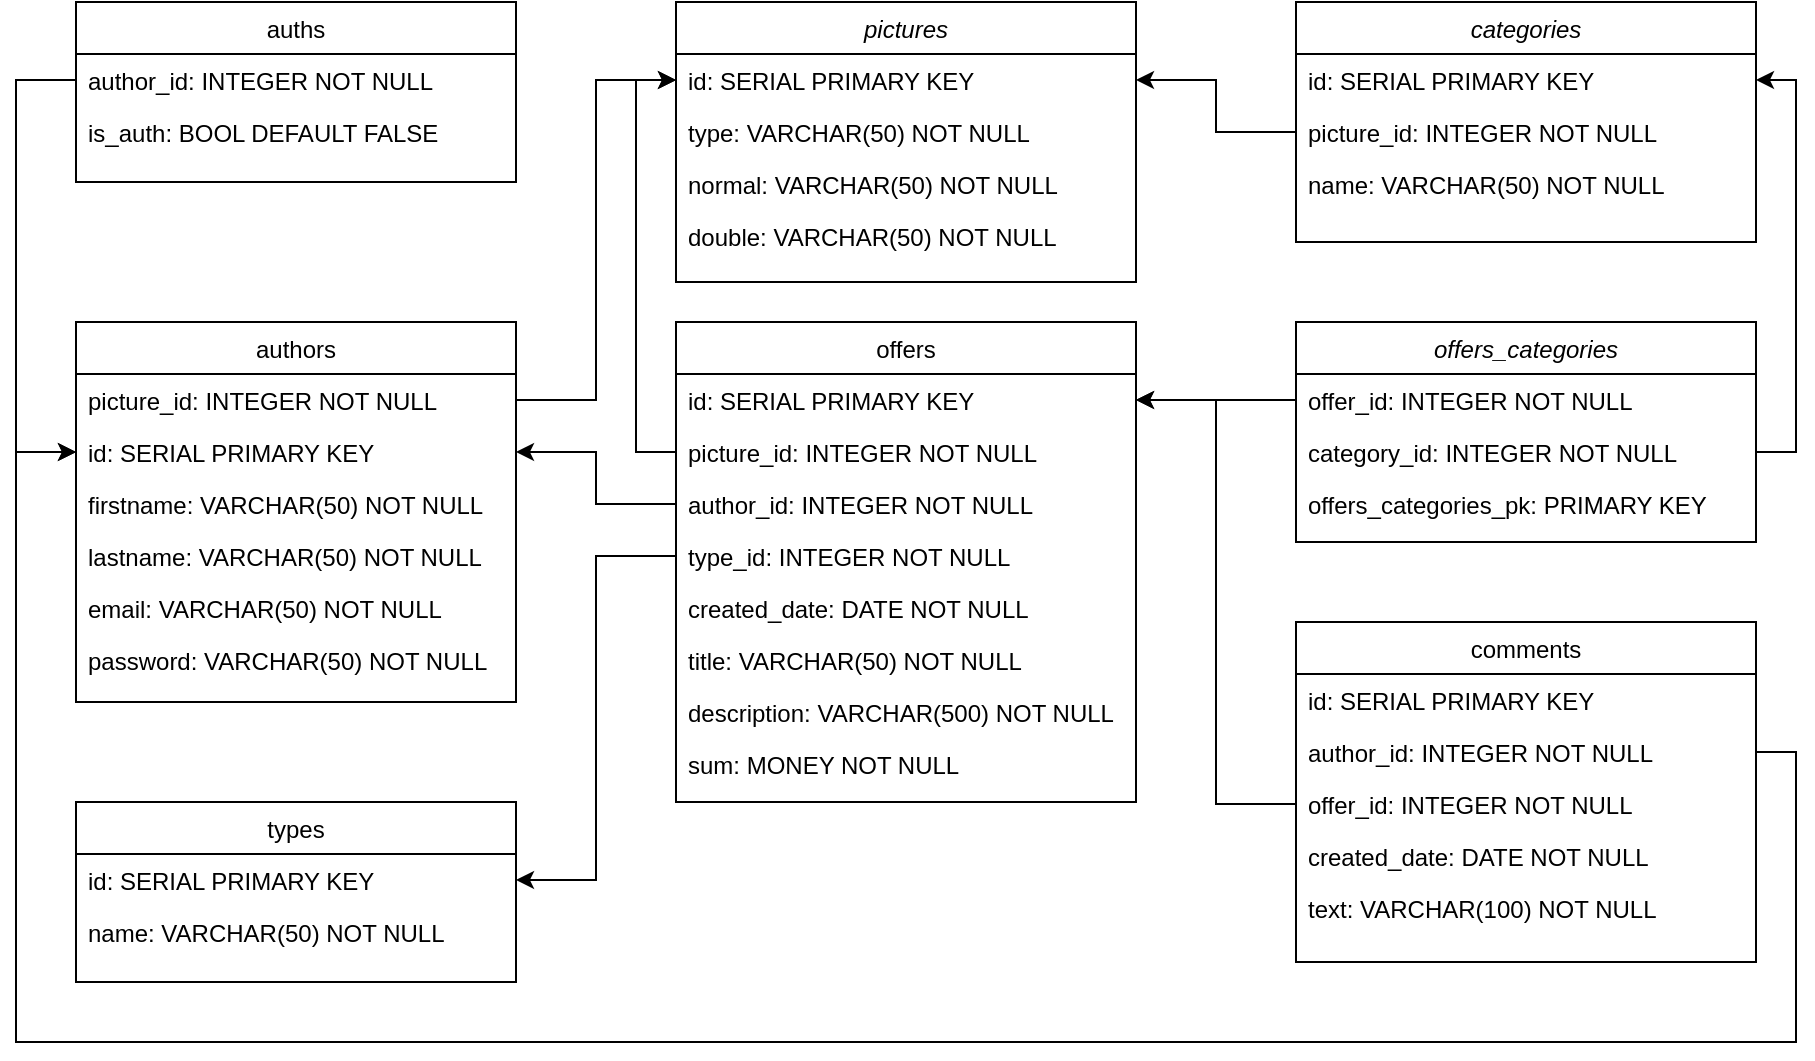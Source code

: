 <mxfile version="13.7.7" type="device"><diagram id="C5RBs43oDa-KdzZeNtuy" name="Page-1"><mxGraphModel dx="1972" dy="754" grid="1" gridSize="10" guides="1" tooltips="1" connect="1" arrows="1" fold="1" page="1" pageScale="1" pageWidth="827" pageHeight="1169" math="0" shadow="0"><root><mxCell id="WIyWlLk6GJQsqaUBKTNV-0"/><mxCell id="WIyWlLk6GJQsqaUBKTNV-1" parent="WIyWlLk6GJQsqaUBKTNV-0"/><mxCell id="sIBZP6ed0q-M89DWAa-X-18" style="edgeStyle=orthogonalEdgeStyle;rounded=0;orthogonalLoop=1;jettySize=auto;html=1;exitX=1;exitY=0.5;exitDx=0;exitDy=0;entryX=1;entryY=0.5;entryDx=0;entryDy=0;startArrow=classic;startFill=1;endArrow=none;endFill=0;" parent="WIyWlLk6GJQsqaUBKTNV-1" source="zkfFHV4jXpPFQw0GAbJ--1" target="sIBZP6ed0q-M89DWAa-X-8" edge="1"><mxGeometry relative="1" as="geometry"><Array as="points"><mxPoint x="520" y="339"/><mxPoint x="520" y="525"/></Array></mxGeometry></mxCell><mxCell id="sIBZP6ed0q-M89DWAa-X-6" value="offers_categories" style="swimlane;fontStyle=2;align=center;verticalAlign=top;childLayout=stackLayout;horizontal=1;startSize=26;horizontalStack=0;resizeParent=1;resizeLast=0;collapsible=1;marginBottom=0;rounded=0;shadow=0;strokeWidth=1;" parent="WIyWlLk6GJQsqaUBKTNV-1" vertex="1"><mxGeometry x="270" y="460" width="230" height="110" as="geometry"><mxRectangle x="230" y="140" width="160" height="26" as="alternateBounds"/></mxGeometry></mxCell><mxCell id="sIBZP6ed0q-M89DWAa-X-7" value="offer_id: INTEGER NOT NULL" style="text;align=left;verticalAlign=top;spacingLeft=4;spacingRight=4;overflow=hidden;rotatable=0;points=[[0,0.5],[1,0.5]];portConstraint=eastwest;" parent="sIBZP6ed0q-M89DWAa-X-6" vertex="1"><mxGeometry y="26" width="230" height="26" as="geometry"/></mxCell><mxCell id="sIBZP6ed0q-M89DWAa-X-8" value="category_id: INTEGER NOT NULL" style="text;align=left;verticalAlign=top;spacingLeft=4;spacingRight=4;overflow=hidden;rotatable=0;points=[[0,0.5],[1,0.5]];portConstraint=eastwest;rounded=0;shadow=0;html=0;" parent="sIBZP6ed0q-M89DWAa-X-6" vertex="1"><mxGeometry y="52" width="230" height="26" as="geometry"/></mxCell><mxCell id="sIBZP6ed0q-M89DWAa-X-10" value="offers_categories_pk: PRIMARY KEY" style="text;align=left;verticalAlign=top;spacingLeft=4;spacingRight=4;overflow=hidden;rotatable=0;points=[[0,0.5],[1,0.5]];portConstraint=eastwest;rounded=0;shadow=0;html=0;" parent="sIBZP6ed0q-M89DWAa-X-6" vertex="1"><mxGeometry y="78" width="230" height="26" as="geometry"/></mxCell><mxCell id="g_VxizveZhyzaIc0SWqr-21" style="edgeStyle=orthogonalEdgeStyle;rounded=0;orthogonalLoop=1;jettySize=auto;html=1;exitX=0;exitY=0.5;exitDx=0;exitDy=0;entryX=1;entryY=0.5;entryDx=0;entryDy=0;" parent="WIyWlLk6GJQsqaUBKTNV-1" source="sIBZP6ed0q-M89DWAa-X-7" target="g_VxizveZhyzaIc0SWqr-1" edge="1"><mxGeometry relative="1" as="geometry"/></mxCell><mxCell id="zkfFHV4jXpPFQw0GAbJ--0" value="categories" style="swimlane;fontStyle=2;align=center;verticalAlign=top;childLayout=stackLayout;horizontal=1;startSize=26;horizontalStack=0;resizeParent=1;resizeLast=0;collapsible=1;marginBottom=0;rounded=0;shadow=0;strokeWidth=1;" parent="WIyWlLk6GJQsqaUBKTNV-1" vertex="1"><mxGeometry x="270" y="300" width="230" height="120" as="geometry"><mxRectangle x="230" y="140" width="160" height="26" as="alternateBounds"/></mxGeometry></mxCell><mxCell id="zkfFHV4jXpPFQw0GAbJ--1" value="id: SERIAL PRIMARY KEY" style="text;align=left;verticalAlign=top;spacingLeft=4;spacingRight=4;overflow=hidden;rotatable=0;points=[[0,0.5],[1,0.5]];portConstraint=eastwest;" parent="zkfFHV4jXpPFQw0GAbJ--0" vertex="1"><mxGeometry y="26" width="230" height="26" as="geometry"/></mxCell><mxCell id="g_VxizveZhyzaIc0SWqr-19" value="picture_id: INTEGER NOT NULL" style="text;align=left;verticalAlign=top;spacingLeft=4;spacingRight=4;overflow=hidden;rotatable=0;points=[[0,0.5],[1,0.5]];portConstraint=eastwest;rounded=0;shadow=0;html=0;" parent="zkfFHV4jXpPFQw0GAbJ--0" vertex="1"><mxGeometry y="52" width="230" height="26" as="geometry"/></mxCell><mxCell id="zkfFHV4jXpPFQw0GAbJ--2" value="name: VARCHAR(50) NOT NULL" style="text;align=left;verticalAlign=top;spacingLeft=4;spacingRight=4;overflow=hidden;rotatable=0;points=[[0,0.5],[1,0.5]];portConstraint=eastwest;rounded=0;shadow=0;html=0;" parent="zkfFHV4jXpPFQw0GAbJ--0" vertex="1"><mxGeometry y="78" width="230" height="26" as="geometry"/></mxCell><mxCell id="g_VxizveZhyzaIc0SWqr-43" style="edgeStyle=orthogonalEdgeStyle;rounded=0;orthogonalLoop=1;jettySize=auto;html=1;exitX=1;exitY=0.5;exitDx=0;exitDy=0;endArrow=classic;endFill=1;entryX=0;entryY=0.5;entryDx=0;entryDy=0;" parent="WIyWlLk6GJQsqaUBKTNV-1" source="g_VxizveZhyzaIc0SWqr-12" target="g_VxizveZhyzaIc0SWqr-35" edge="1"><mxGeometry relative="1" as="geometry"><Array as="points"><mxPoint x="520" y="675"/><mxPoint x="520" y="820"/><mxPoint x="-370" y="820"/><mxPoint x="-370" y="525"/></Array></mxGeometry></mxCell><mxCell id="g_VxizveZhyzaIc0SWqr-10" value="comments" style="swimlane;fontStyle=0;align=center;verticalAlign=top;childLayout=stackLayout;horizontal=1;startSize=26;horizontalStack=0;resizeParent=1;resizeLast=0;collapsible=1;marginBottom=0;rounded=0;shadow=0;strokeWidth=1;" parent="WIyWlLk6GJQsqaUBKTNV-1" vertex="1"><mxGeometry x="270" y="610" width="230" height="170" as="geometry"><mxRectangle x="340" y="380" width="170" height="26" as="alternateBounds"/></mxGeometry></mxCell><mxCell id="g_VxizveZhyzaIc0SWqr-11" value="id: SERIAL PRIMARY KEY" style="text;align=left;verticalAlign=top;spacingLeft=4;spacingRight=4;overflow=hidden;rotatable=0;points=[[0,0.5],[1,0.5]];portConstraint=eastwest;" parent="g_VxizveZhyzaIc0SWqr-10" vertex="1"><mxGeometry y="26" width="230" height="26" as="geometry"/></mxCell><mxCell id="g_VxizveZhyzaIc0SWqr-12" value="author_id: INTEGER NOT NULL" style="text;align=left;verticalAlign=top;spacingLeft=4;spacingRight=4;overflow=hidden;rotatable=0;points=[[0,0.5],[1,0.5]];portConstraint=eastwest;" parent="g_VxizveZhyzaIc0SWqr-10" vertex="1"><mxGeometry y="52" width="230" height="26" as="geometry"/></mxCell><mxCell id="g_VxizveZhyzaIc0SWqr-13" value="offer_id: INTEGER NOT NULL" style="text;align=left;verticalAlign=top;spacingLeft=4;spacingRight=4;overflow=hidden;rotatable=0;points=[[0,0.5],[1,0.5]];portConstraint=eastwest;" parent="g_VxizveZhyzaIc0SWqr-10" vertex="1"><mxGeometry y="78" width="230" height="26" as="geometry"/></mxCell><mxCell id="g_VxizveZhyzaIc0SWqr-15" value="created_date: DATE NOT NULL" style="text;align=left;verticalAlign=top;spacingLeft=4;spacingRight=4;overflow=hidden;rotatable=0;points=[[0,0.5],[1,0.5]];portConstraint=eastwest;rounded=0;shadow=0;html=0;" parent="g_VxizveZhyzaIc0SWqr-10" vertex="1"><mxGeometry y="104" width="230" height="26" as="geometry"/></mxCell><mxCell id="g_VxizveZhyzaIc0SWqr-16" value="text: VARCHAR(100) NOT NULL" style="text;align=left;verticalAlign=top;spacingLeft=4;spacingRight=4;overflow=hidden;rotatable=0;points=[[0,0.5],[1,0.5]];portConstraint=eastwest;" parent="g_VxizveZhyzaIc0SWqr-10" vertex="1"><mxGeometry y="130" width="230" height="26" as="geometry"/></mxCell><mxCell id="g_VxizveZhyzaIc0SWqr-0" value="offers" style="swimlane;fontStyle=0;align=center;verticalAlign=top;childLayout=stackLayout;horizontal=1;startSize=26;horizontalStack=0;resizeParent=1;resizeLast=0;collapsible=1;marginBottom=0;rounded=0;shadow=0;strokeWidth=1;" parent="WIyWlLk6GJQsqaUBKTNV-1" vertex="1"><mxGeometry x="-40" y="460" width="230" height="240" as="geometry"><mxRectangle x="340" y="380" width="170" height="26" as="alternateBounds"/></mxGeometry></mxCell><mxCell id="g_VxizveZhyzaIc0SWqr-1" value="id: SERIAL PRIMARY KEY" style="text;align=left;verticalAlign=top;spacingLeft=4;spacingRight=4;overflow=hidden;rotatable=0;points=[[0,0.5],[1,0.5]];portConstraint=eastwest;" parent="g_VxizveZhyzaIc0SWqr-0" vertex="1"><mxGeometry y="26" width="230" height="26" as="geometry"/></mxCell><mxCell id="g_VxizveZhyzaIc0SWqr-5" value="picture_id: INTEGER NOT NULL" style="text;align=left;verticalAlign=top;spacingLeft=4;spacingRight=4;overflow=hidden;rotatable=0;points=[[0,0.5],[1,0.5]];portConstraint=eastwest;" parent="g_VxizveZhyzaIc0SWqr-0" vertex="1"><mxGeometry y="52" width="230" height="26" as="geometry"/></mxCell><mxCell id="g_VxizveZhyzaIc0SWqr-7" value="author_id: INTEGER NOT NULL" style="text;align=left;verticalAlign=top;spacingLeft=4;spacingRight=4;overflow=hidden;rotatable=0;points=[[0,0.5],[1,0.5]];portConstraint=eastwest;" parent="g_VxizveZhyzaIc0SWqr-0" vertex="1"><mxGeometry y="78" width="230" height="26" as="geometry"/></mxCell><mxCell id="g_VxizveZhyzaIc0SWqr-4" value="type_id: INTEGER NOT NULL" style="text;align=left;verticalAlign=top;spacingLeft=4;spacingRight=4;overflow=hidden;rotatable=0;points=[[0,0.5],[1,0.5]];portConstraint=eastwest;" parent="g_VxizveZhyzaIc0SWqr-0" vertex="1"><mxGeometry y="104" width="230" height="26" as="geometry"/></mxCell><mxCell id="g_VxizveZhyzaIc0SWqr-6" value="created_date: DATE NOT NULL" style="text;align=left;verticalAlign=top;spacingLeft=4;spacingRight=4;overflow=hidden;rotatable=0;points=[[0,0.5],[1,0.5]];portConstraint=eastwest;rounded=0;shadow=0;html=0;" parent="g_VxizveZhyzaIc0SWqr-0" vertex="1"><mxGeometry y="130" width="230" height="26" as="geometry"/></mxCell><mxCell id="g_VxizveZhyzaIc0SWqr-2" value="title: VARCHAR(50) NOT NULL" style="text;align=left;verticalAlign=top;spacingLeft=4;spacingRight=4;overflow=hidden;rotatable=0;points=[[0,0.5],[1,0.5]];portConstraint=eastwest;" parent="g_VxizveZhyzaIc0SWqr-0" vertex="1"><mxGeometry y="156" width="230" height="26" as="geometry"/></mxCell><mxCell id="g_VxizveZhyzaIc0SWqr-3" value="description: VARCHAR(500) NOT NULL" style="text;align=left;verticalAlign=top;spacingLeft=4;spacingRight=4;overflow=hidden;rotatable=0;points=[[0,0.5],[1,0.5]];portConstraint=eastwest;" parent="g_VxizveZhyzaIc0SWqr-0" vertex="1"><mxGeometry y="182" width="230" height="26" as="geometry"/></mxCell><mxCell id="g_VxizveZhyzaIc0SWqr-9" value="sum: MONEY NOT NULL" style="text;align=left;verticalAlign=top;spacingLeft=4;spacingRight=4;overflow=hidden;rotatable=0;points=[[0,0.5],[1,0.5]];portConstraint=eastwest;" parent="g_VxizveZhyzaIc0SWqr-0" vertex="1"><mxGeometry y="208" width="230" height="26" as="geometry"/></mxCell><mxCell id="g_VxizveZhyzaIc0SWqr-27" style="edgeStyle=orthogonalEdgeStyle;rounded=0;orthogonalLoop=1;jettySize=auto;html=1;exitX=0;exitY=0.5;exitDx=0;exitDy=0;entryX=1;entryY=0.5;entryDx=0;entryDy=0;endArrow=classic;endFill=1;" parent="WIyWlLk6GJQsqaUBKTNV-1" source="g_VxizveZhyzaIc0SWqr-19" target="g_VxizveZhyzaIc0SWqr-24" edge="1"><mxGeometry relative="1" as="geometry"/></mxCell><mxCell id="g_VxizveZhyzaIc0SWqr-42" style="edgeStyle=orthogonalEdgeStyle;rounded=0;orthogonalLoop=1;jettySize=auto;html=1;entryX=1;entryY=0.5;entryDx=0;entryDy=0;endArrow=classic;endFill=1;" parent="WIyWlLk6GJQsqaUBKTNV-1" source="g_VxizveZhyzaIc0SWqr-7" target="g_VxizveZhyzaIc0SWqr-35" edge="1"><mxGeometry relative="1" as="geometry"/></mxCell><mxCell id="g_VxizveZhyzaIc0SWqr-34" value="authors" style="swimlane;fontStyle=0;align=center;verticalAlign=top;childLayout=stackLayout;horizontal=1;startSize=26;horizontalStack=0;resizeParent=1;resizeLast=0;collapsible=1;marginBottom=0;rounded=0;shadow=0;strokeWidth=1;" parent="WIyWlLk6GJQsqaUBKTNV-1" vertex="1"><mxGeometry x="-340" y="460" width="220" height="190" as="geometry"><mxRectangle x="340" y="380" width="170" height="26" as="alternateBounds"/></mxGeometry></mxCell><mxCell id="g_VxizveZhyzaIc0SWqr-40" value="picture_id: INTEGER NOT NULL" style="text;align=left;verticalAlign=top;spacingLeft=4;spacingRight=4;overflow=hidden;rotatable=0;points=[[0,0.5],[1,0.5]];portConstraint=eastwest;" parent="g_VxizveZhyzaIc0SWqr-34" vertex="1"><mxGeometry y="26" width="220" height="26" as="geometry"/></mxCell><mxCell id="g_VxizveZhyzaIc0SWqr-35" value="id: SERIAL PRIMARY KEY" style="text;align=left;verticalAlign=top;spacingLeft=4;spacingRight=4;overflow=hidden;rotatable=0;points=[[0,0.5],[1,0.5]];portConstraint=eastwest;" parent="g_VxizveZhyzaIc0SWqr-34" vertex="1"><mxGeometry y="52" width="220" height="26" as="geometry"/></mxCell><mxCell id="g_VxizveZhyzaIc0SWqr-36" value="firstname: VARCHAR(50) NOT NULL" style="text;align=left;verticalAlign=top;spacingLeft=4;spacingRight=4;overflow=hidden;rotatable=0;points=[[0,0.5],[1,0.5]];portConstraint=eastwest;" parent="g_VxizveZhyzaIc0SWqr-34" vertex="1"><mxGeometry y="78" width="220" height="26" as="geometry"/></mxCell><mxCell id="g_VxizveZhyzaIc0SWqr-37" value="lastname: VARCHAR(50) NOT NULL" style="text;align=left;verticalAlign=top;spacingLeft=4;spacingRight=4;overflow=hidden;rotatable=0;points=[[0,0.5],[1,0.5]];portConstraint=eastwest;" parent="g_VxizveZhyzaIc0SWqr-34" vertex="1"><mxGeometry y="104" width="220" height="26" as="geometry"/></mxCell><mxCell id="g_VxizveZhyzaIc0SWqr-38" value="email: VARCHAR(50) NOT NULL" style="text;align=left;verticalAlign=top;spacingLeft=4;spacingRight=4;overflow=hidden;rotatable=0;points=[[0,0.5],[1,0.5]];portConstraint=eastwest;" parent="g_VxizveZhyzaIc0SWqr-34" vertex="1"><mxGeometry y="130" width="220" height="26" as="geometry"/></mxCell><mxCell id="g_VxizveZhyzaIc0SWqr-39" value="password: VARCHAR(50) NOT NULL" style="text;align=left;verticalAlign=top;spacingLeft=4;spacingRight=4;overflow=hidden;rotatable=0;points=[[0,0.5],[1,0.5]];portConstraint=eastwest;" parent="g_VxizveZhyzaIc0SWqr-34" vertex="1"><mxGeometry y="156" width="220" height="26" as="geometry"/></mxCell><mxCell id="g_VxizveZhyzaIc0SWqr-53" value="types" style="swimlane;fontStyle=0;align=center;verticalAlign=top;childLayout=stackLayout;horizontal=1;startSize=26;horizontalStack=0;resizeParent=1;resizeLast=0;collapsible=1;marginBottom=0;rounded=0;shadow=0;strokeWidth=1;" parent="WIyWlLk6GJQsqaUBKTNV-1" vertex="1"><mxGeometry x="-340" y="700" width="220" height="90" as="geometry"><mxRectangle x="340" y="380" width="170" height="26" as="alternateBounds"/></mxGeometry></mxCell><mxCell id="g_VxizveZhyzaIc0SWqr-54" value="id: SERIAL PRIMARY KEY" style="text;align=left;verticalAlign=top;spacingLeft=4;spacingRight=4;overflow=hidden;rotatable=0;points=[[0,0.5],[1,0.5]];portConstraint=eastwest;" parent="g_VxizveZhyzaIc0SWqr-53" vertex="1"><mxGeometry y="26" width="220" height="26" as="geometry"/></mxCell><mxCell id="g_VxizveZhyzaIc0SWqr-56" value="name: VARCHAR(50) NOT NULL" style="text;align=left;verticalAlign=top;spacingLeft=4;spacingRight=4;overflow=hidden;rotatable=0;points=[[0,0.5],[1,0.5]];portConstraint=eastwest;" parent="g_VxizveZhyzaIc0SWqr-53" vertex="1"><mxGeometry y="52" width="220" height="26" as="geometry"/></mxCell><mxCell id="g_VxizveZhyzaIc0SWqr-60" style="edgeStyle=orthogonalEdgeStyle;rounded=0;orthogonalLoop=1;jettySize=auto;html=1;exitX=0;exitY=0.5;exitDx=0;exitDy=0;entryX=1;entryY=0.5;entryDx=0;entryDy=0;endArrow=classic;endFill=1;" parent="WIyWlLk6GJQsqaUBKTNV-1" source="g_VxizveZhyzaIc0SWqr-4" target="g_VxizveZhyzaIc0SWqr-54" edge="1"><mxGeometry relative="1" as="geometry"/></mxCell><mxCell id="g_VxizveZhyzaIc0SWqr-23" value="pictures" style="swimlane;fontStyle=2;align=center;verticalAlign=top;childLayout=stackLayout;horizontal=1;startSize=26;horizontalStack=0;resizeParent=1;resizeLast=0;collapsible=1;marginBottom=0;rounded=0;shadow=0;strokeWidth=1;" parent="WIyWlLk6GJQsqaUBKTNV-1" vertex="1"><mxGeometry x="-40" y="300" width="230" height="140" as="geometry"><mxRectangle x="230" y="140" width="160" height="26" as="alternateBounds"/></mxGeometry></mxCell><mxCell id="g_VxizveZhyzaIc0SWqr-24" value="id: SERIAL PRIMARY KEY" style="text;align=left;verticalAlign=top;spacingLeft=4;spacingRight=4;overflow=hidden;rotatable=0;points=[[0,0.5],[1,0.5]];portConstraint=eastwest;" parent="g_VxizveZhyzaIc0SWqr-23" vertex="1"><mxGeometry y="26" width="230" height="26" as="geometry"/></mxCell><mxCell id="4kwfS5H343qTB2eDe0qm-1" value="type: VARCHAR(50) NOT NULL" style="text;align=left;verticalAlign=top;spacingLeft=4;spacingRight=4;overflow=hidden;rotatable=0;points=[[0,0.5],[1,0.5]];portConstraint=eastwest;rounded=0;shadow=0;html=0;" vertex="1" parent="g_VxizveZhyzaIc0SWqr-23"><mxGeometry y="52" width="230" height="26" as="geometry"/></mxCell><mxCell id="g_VxizveZhyzaIc0SWqr-25" value="normal: VARCHAR(50) NOT NULL" style="text;align=left;verticalAlign=top;spacingLeft=4;spacingRight=4;overflow=hidden;rotatable=0;points=[[0,0.5],[1,0.5]];portConstraint=eastwest;rounded=0;shadow=0;html=0;" parent="g_VxizveZhyzaIc0SWqr-23" vertex="1"><mxGeometry y="78" width="230" height="26" as="geometry"/></mxCell><mxCell id="g_VxizveZhyzaIc0SWqr-26" value="double: VARCHAR(50) NOT NULL" style="text;align=left;verticalAlign=top;spacingLeft=4;spacingRight=4;overflow=hidden;rotatable=0;points=[[0,0.5],[1,0.5]];portConstraint=eastwest;rounded=0;shadow=0;html=0;" parent="g_VxizveZhyzaIc0SWqr-23" vertex="1"><mxGeometry y="104" width="230" height="26" as="geometry"/></mxCell><mxCell id="P1gC8TDI8OxRi6qdTshE-0" style="edgeStyle=orthogonalEdgeStyle;rounded=0;orthogonalLoop=1;jettySize=auto;html=1;exitX=0;exitY=0.5;exitDx=0;exitDy=0;entryX=0;entryY=0.5;entryDx=0;entryDy=0;" parent="WIyWlLk6GJQsqaUBKTNV-1" source="g_VxizveZhyzaIc0SWqr-5" target="g_VxizveZhyzaIc0SWqr-24" edge="1"><mxGeometry relative="1" as="geometry"/></mxCell><mxCell id="P1gC8TDI8OxRi6qdTshE-2" style="edgeStyle=orthogonalEdgeStyle;rounded=0;orthogonalLoop=1;jettySize=auto;html=1;entryX=1;entryY=0.5;entryDx=0;entryDy=0;endArrow=classic;endFill=1;" parent="WIyWlLk6GJQsqaUBKTNV-1" source="g_VxizveZhyzaIc0SWqr-13" target="g_VxizveZhyzaIc0SWqr-1" edge="1"><mxGeometry relative="1" as="geometry"/></mxCell><mxCell id="P1gC8TDI8OxRi6qdTshE-3" style="edgeStyle=orthogonalEdgeStyle;rounded=0;orthogonalLoop=1;jettySize=auto;html=1;entryX=0;entryY=0.5;entryDx=0;entryDy=0;endArrow=classic;endFill=1;" parent="WIyWlLk6GJQsqaUBKTNV-1" source="g_VxizveZhyzaIc0SWqr-40" target="g_VxizveZhyzaIc0SWqr-24" edge="1"><mxGeometry relative="1" as="geometry"/></mxCell><mxCell id="4kwfS5H343qTB2eDe0qm-2" value="auths" style="swimlane;fontStyle=0;align=center;verticalAlign=top;childLayout=stackLayout;horizontal=1;startSize=26;horizontalStack=0;resizeParent=1;resizeLast=0;collapsible=1;marginBottom=0;rounded=0;shadow=0;strokeWidth=1;" vertex="1" parent="WIyWlLk6GJQsqaUBKTNV-1"><mxGeometry x="-340" y="300" width="220" height="90" as="geometry"><mxRectangle x="340" y="380" width="170" height="26" as="alternateBounds"/></mxGeometry></mxCell><mxCell id="4kwfS5H343qTB2eDe0qm-3" value="author_id: INTEGER NOT NULL" style="text;align=left;verticalAlign=top;spacingLeft=4;spacingRight=4;overflow=hidden;rotatable=0;points=[[0,0.5],[1,0.5]];portConstraint=eastwest;" vertex="1" parent="4kwfS5H343qTB2eDe0qm-2"><mxGeometry y="26" width="220" height="26" as="geometry"/></mxCell><mxCell id="4kwfS5H343qTB2eDe0qm-4" value="is_auth: BOOL DEFAULT FALSE" style="text;align=left;verticalAlign=top;spacingLeft=4;spacingRight=4;overflow=hidden;rotatable=0;points=[[0,0.5],[1,0.5]];portConstraint=eastwest;" vertex="1" parent="4kwfS5H343qTB2eDe0qm-2"><mxGeometry y="52" width="220" height="26" as="geometry"/></mxCell><mxCell id="4kwfS5H343qTB2eDe0qm-5" style="edgeStyle=orthogonalEdgeStyle;rounded=0;orthogonalLoop=1;jettySize=auto;html=1;exitX=0;exitY=0.5;exitDx=0;exitDy=0;entryX=0;entryY=0.5;entryDx=0;entryDy=0;" edge="1" parent="WIyWlLk6GJQsqaUBKTNV-1" source="4kwfS5H343qTB2eDe0qm-3" target="g_VxizveZhyzaIc0SWqr-35"><mxGeometry relative="1" as="geometry"><mxPoint x="-370" y="520" as="targetPoint"/><Array as="points"><mxPoint x="-370" y="339"/><mxPoint x="-370" y="525"/></Array></mxGeometry></mxCell></root></mxGraphModel></diagram></mxfile>